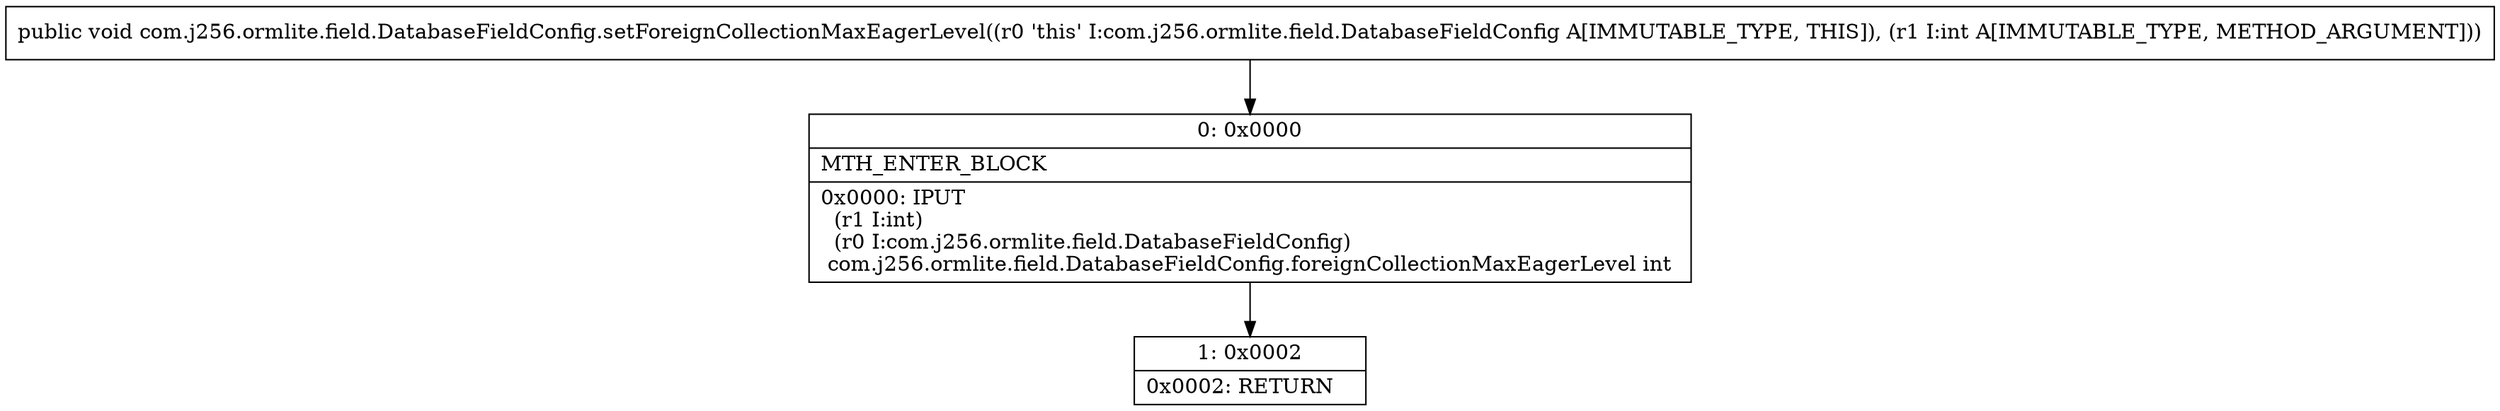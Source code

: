 digraph "CFG forcom.j256.ormlite.field.DatabaseFieldConfig.setForeignCollectionMaxEagerLevel(I)V" {
Node_0 [shape=record,label="{0\:\ 0x0000|MTH_ENTER_BLOCK\l|0x0000: IPUT  \l  (r1 I:int)\l  (r0 I:com.j256.ormlite.field.DatabaseFieldConfig)\l com.j256.ormlite.field.DatabaseFieldConfig.foreignCollectionMaxEagerLevel int \l}"];
Node_1 [shape=record,label="{1\:\ 0x0002|0x0002: RETURN   \l}"];
MethodNode[shape=record,label="{public void com.j256.ormlite.field.DatabaseFieldConfig.setForeignCollectionMaxEagerLevel((r0 'this' I:com.j256.ormlite.field.DatabaseFieldConfig A[IMMUTABLE_TYPE, THIS]), (r1 I:int A[IMMUTABLE_TYPE, METHOD_ARGUMENT])) }"];
MethodNode -> Node_0;
Node_0 -> Node_1;
}

